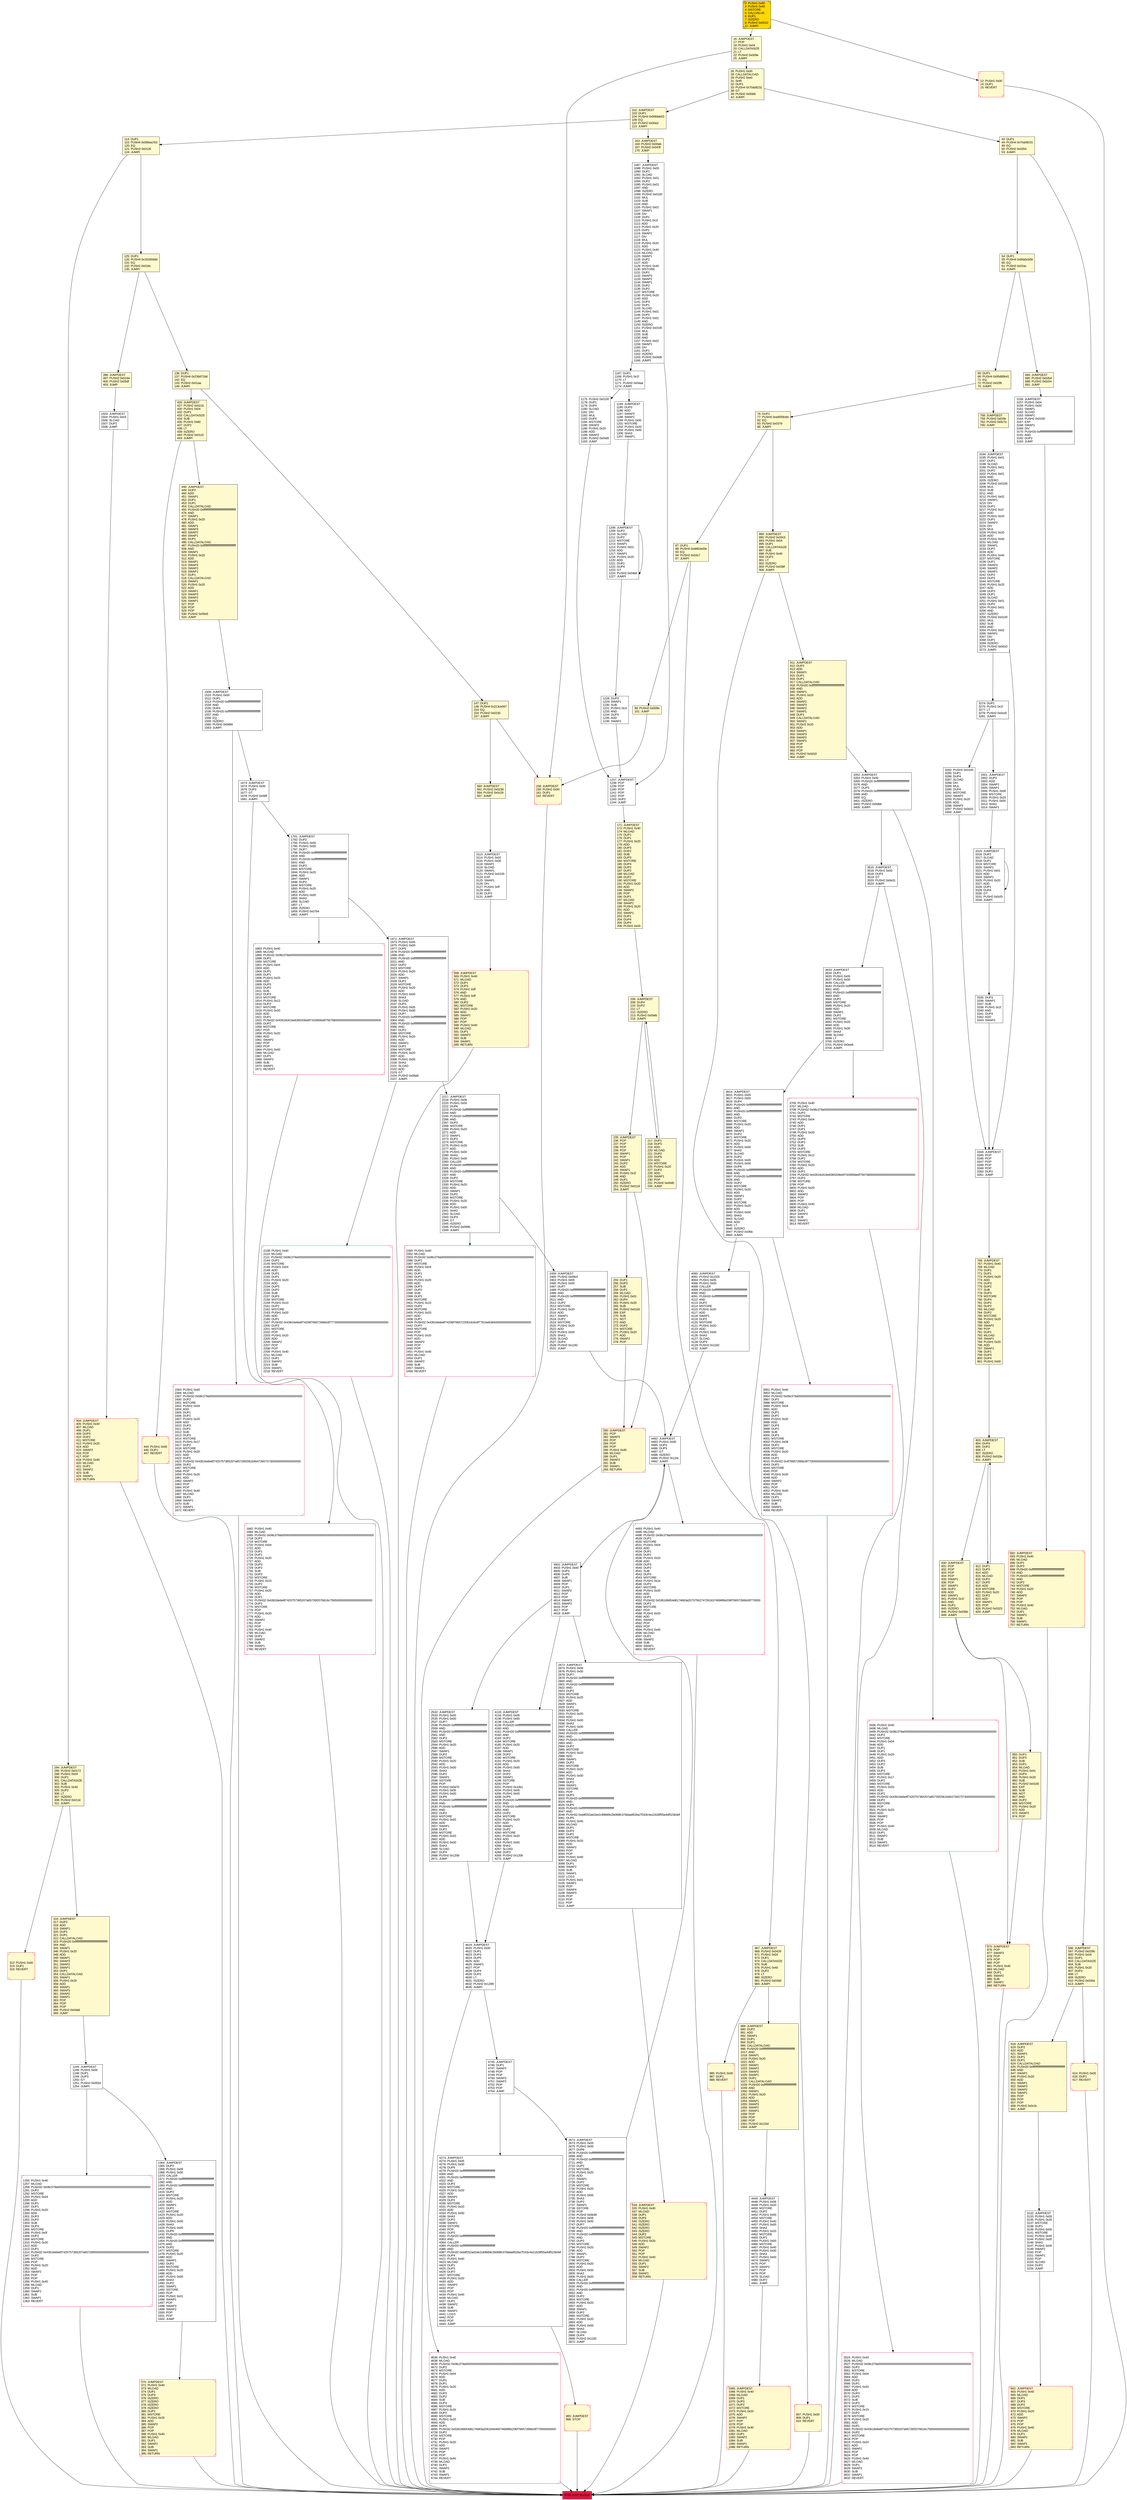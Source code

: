 digraph G {
bgcolor=transparent rankdir=UD;
node [shape=box style=filled color=black fillcolor=white fontname=arial fontcolor=black];
1175 [label="1175: PUSH2 0x0100\l1178: DUP1\l1179: DUP4\l1180: SLOAD\l1181: DIV\l1182: MUL\l1183: DUP4\l1184: MSTORE\l1185: SWAP2\l1186: PUSH1 0x20\l1188: ADD\l1189: SWAP2\l1190: PUSH2 0x04d5\l1193: JUMP\l" ];
596 [label="596: JUMPDEST\l597: PUSH2 0x0296\l600: PUSH1 0x04\l602: DUP1\l603: CALLDATASIZE\l604: SUB\l605: PUSH1 0x20\l607: DUP2\l608: LT\l609: ISZERO\l610: PUSH2 0x026a\l613: JUMPI\l" fillcolor=lemonchiffon ];
235 [label="235: JUMPDEST\l236: POP\l237: POP\l238: POP\l239: POP\l240: SWAP1\l241: POP\l242: SWAP1\l243: DUP2\l244: ADD\l245: SWAP1\l246: PUSH1 0x1f\l248: AND\l249: DUP1\l250: ISZERO\l251: PUSH2 0x0118\l254: JUMPI\l" fillcolor=lemonchiffon ];
989 [label="989: JUMPDEST\l990: DUP2\l991: ADD\l992: SWAP1\l993: DUP1\l994: DUP1\l995: CALLDATALOAD\l996: PUSH20 0xffffffffffffffffffffffffffffffffffffffff\l1017: AND\l1018: SWAP1\l1019: PUSH1 0x20\l1021: ADD\l1022: SWAP1\l1023: SWAP3\l1024: SWAP2\l1025: SWAP1\l1026: DUP1\l1027: CALLDATALOAD\l1028: PUSH20 0xffffffffffffffffffffffffffffffffffffffff\l1049: AND\l1050: SWAP1\l1051: PUSH1 0x20\l1053: ADD\l1054: SWAP1\l1055: SWAP3\l1056: SWAP2\l1057: SWAP1\l1058: POP\l1059: POP\l1060: POP\l1061: PUSH2 0x115d\l1064: JUMP\l" fillcolor=lemonchiffon ];
1972 [label="1972: JUMPDEST\l1973: PUSH1 0x05\l1975: PUSH1 0x00\l1977: DUP5\l1978: PUSH20 0xffffffffffffffffffffffffffffffffffffffff\l1999: AND\l2000: PUSH20 0xffffffffffffffffffffffffffffffffffffffff\l2021: AND\l2022: DUP2\l2023: MSTORE\l2024: PUSH1 0x20\l2026: ADD\l2027: SWAP1\l2028: DUP2\l2029: MSTORE\l2030: PUSH1 0x20\l2032: ADD\l2033: PUSH1 0x00\l2035: SHA3\l2036: SLOAD\l2037: DUP3\l2038: PUSH1 0x05\l2040: PUSH1 0x00\l2042: DUP7\l2043: PUSH20 0xffffffffffffffffffffffffffffffffffffffff\l2064: AND\l2065: PUSH20 0xffffffffffffffffffffffffffffffffffffffff\l2086: AND\l2087: DUP2\l2088: MSTORE\l2089: PUSH1 0x20\l2091: ADD\l2092: SWAP1\l2093: DUP2\l2094: MSTORE\l2095: PUSH1 0x20\l2097: ADD\l2098: PUSH1 0x00\l2100: SHA3\l2101: SLOAD\l2102: ADD\l2103: GT\l2104: PUSH2 0x08a9\l2107: JUMPI\l" ];
102 [label="102: JUMPDEST\l103: DUP1\l104: PUSH4 0x06fdde03\l109: EQ\l110: PUSH2 0x00a3\l113: JUMPI\l" fillcolor=lemonchiffon ];
560 [label="560: JUMPDEST\l561: PUSH2 0x0238\l564: PUSH2 0x0c29\l567: JUMP\l" fillcolor=lemonchiffon ];
0 [label="0: PUSH1 0x80\l2: PUSH1 0x40\l4: MSTORE\l5: CALLVALUE\l6: DUP1\l7: ISZERO\l8: PUSH2 0x0010\l11: JUMPI\l" fillcolor=lemonchiffon shape=Msquare fillcolor=gold ];
171 [label="171: JUMPDEST\l172: PUSH1 0x40\l174: MLOAD\l175: DUP1\l176: DUP1\l177: PUSH1 0x20\l179: ADD\l180: DUP3\l181: DUP2\l182: SUB\l183: DUP3\l184: MSTORE\l185: DUP4\l186: DUP2\l187: DUP2\l188: MLOAD\l189: DUP2\l190: MSTORE\l191: PUSH1 0x20\l193: ADD\l194: SWAP2\l195: POP\l196: DUP1\l197: MLOAD\l198: SWAP1\l199: PUSH1 0x20\l201: ADD\l202: SWAP1\l203: DUP1\l204: DUP4\l205: DUP4\l206: PUSH1 0x00\l" fillcolor=lemonchiffon ];
444 [label="444: PUSH1 0x00\l446: DUP1\l447: REVERT\l" fillcolor=lemonchiffon shape=Msquare color=crimson ];
3515 [label="3515: JUMPDEST\l3516: PUSH1 0x00\l3518: DUP2\l3519: GT\l3520: PUSH2 0x0e31\l3523: JUMPI\l" ];
2108 [label="2108: PUSH1 0x40\l2110: MLOAD\l2111: PUSH32 0x08c379a000000000000000000000000000000000000000000000000000000000\l2144: DUP2\l2145: MSTORE\l2146: PUSH1 0x04\l2148: ADD\l2149: DUP1\l2150: DUP1\l2151: PUSH1 0x20\l2153: ADD\l2154: DUP3\l2155: DUP2\l2156: SUB\l2157: DUP3\l2158: MSTORE\l2159: PUSH1 0x10\l2161: DUP2\l2162: MSTORE\l2163: PUSH1 0x20\l2165: ADD\l2166: DUP1\l2167: PUSH32 0x43616e6e6f74206f766572666c6f777300000000000000000000000000000000\l2200: DUP2\l2201: MSTORE\l2202: POP\l2203: PUSH1 0x20\l2205: ADD\l2206: SWAP2\l2207: POP\l2208: POP\l2209: PUSH1 0x40\l2211: MLOAD\l2212: DUP1\l2213: SWAP2\l2214: SUB\l2215: SWAP1\l2216: REVERT\l" shape=Msquare color=crimson ];
3113 [label="3113: JUMPDEST\l3114: PUSH1 0x02\l3116: PUSH1 0x00\l3118: SWAP1\l3119: SLOAD\l3120: SWAP1\l3121: PUSH2 0x0100\l3124: EXP\l3125: SWAP1\l3126: DIV\l3127: PUSH1 0xff\l3129: AND\l3130: DUP2\l3131: JUMP\l" ];
16 [label="16: JUMPDEST\l17: POP\l18: PUSH1 0x04\l20: CALLDATASIZE\l21: LT\l22: PUSH2 0x009e\l25: JUMPI\l" fillcolor=lemonchiffon ];
967 [label="967: JUMPDEST\l968: PUSH2 0x0429\l971: PUSH1 0x04\l973: DUP1\l974: CALLDATASIZE\l975: SUB\l976: PUSH1 0x40\l978: DUP2\l979: LT\l980: ISZERO\l981: PUSH2 0x03dd\l984: JUMPI\l" fillcolor=lemonchiffon ];
147 [label="147: DUP1\l148: PUSH4 0x313ce567\l153: EQ\l154: PUSH2 0x0230\l157: JUMPI\l" fillcolor=lemonchiffon ];
662 [label="662: JUMPDEST\l663: PUSH1 0x40\l665: MLOAD\l666: DUP1\l667: DUP3\l668: DUP2\l669: MSTORE\l670: PUSH1 0x20\l672: ADD\l673: SWAP2\l674: POP\l675: POP\l676: PUSH1 0x40\l678: MLOAD\l679: DUP1\l680: SWAP2\l681: SUB\l682: SWAP1\l683: RETURN\l" fillcolor=lemonchiffon shape=Msquare color=crimson ];
3344 [label="3344: JUMPDEST\l3345: POP\l3346: POP\l3347: POP\l3348: POP\l3349: POP\l3350: DUP2\l3351: JUMP\l" ];
404 [label="404: JUMPDEST\l405: PUSH1 0x40\l407: MLOAD\l408: DUP1\l409: DUP3\l410: DUP2\l411: MSTORE\l412: PUSH1 0x20\l414: ADD\l415: SWAP2\l416: POP\l417: POP\l418: PUSH1 0x40\l420: MLOAD\l421: DUP1\l422: SWAP2\l423: SUB\l424: SWAP1\l425: RETURN\l" fillcolor=lemonchiffon shape=Msquare color=crimson ];
534 [label="534: JUMPDEST\l535: PUSH1 0x40\l537: MLOAD\l538: DUP1\l539: DUP3\l540: ISZERO\l541: ISZERO\l542: ISZERO\l543: ISZERO\l544: DUP2\l545: MSTORE\l546: PUSH1 0x20\l548: ADD\l549: SWAP2\l550: POP\l551: POP\l552: PUSH1 0x40\l554: MLOAD\l555: DUP1\l556: SWAP2\l557: SUB\l558: SWAP1\l559: RETURN\l" fillcolor=lemonchiffon shape=Msquare color=crimson ];
907 [label="907: PUSH1 0x00\l909: DUP1\l910: REVERT\l" fillcolor=lemonchiffon shape=Msquare color=crimson ];
4133 [label="4133: JUMPDEST\l4134: PUSH1 0x05\l4136: PUSH1 0x00\l4138: CALLER\l4139: PUSH20 0xffffffffffffffffffffffffffffffffffffffff\l4160: AND\l4161: PUSH20 0xffffffffffffffffffffffffffffffffffffffff\l4182: AND\l4183: DUP2\l4184: MSTORE\l4185: PUSH1 0x20\l4187: ADD\l4188: SWAP1\l4189: DUP2\l4190: MSTORE\l4191: PUSH1 0x20\l4193: ADD\l4194: PUSH1 0x00\l4196: SHA3\l4197: DUP2\l4198: SWAP1\l4199: SSTORE\l4200: POP\l4201: PUSH2 0x10b1\l4204: PUSH1 0x05\l4206: PUSH1 0x00\l4208: DUP5\l4209: PUSH20 0xffffffffffffffffffffffffffffffffffffffff\l4230: AND\l4231: PUSH20 0xffffffffffffffffffffffffffffffffffffffff\l4252: AND\l4253: DUP2\l4254: MSTORE\l4255: PUSH1 0x20\l4257: ADD\l4258: SWAP1\l4259: DUP2\l4260: MSTORE\l4261: PUSH1 0x20\l4263: ADD\l4264: PUSH1 0x00\l4266: SHA3\l4267: SLOAD\l4268: DUP3\l4269: PUSH2 0x120b\l4272: JUMP\l" ];
4273 [label="4273: JUMPDEST\l4274: PUSH1 0x05\l4276: PUSH1 0x00\l4278: DUP5\l4279: PUSH20 0xffffffffffffffffffffffffffffffffffffffff\l4300: AND\l4301: PUSH20 0xffffffffffffffffffffffffffffffffffffffff\l4322: AND\l4323: DUP2\l4324: MSTORE\l4325: PUSH1 0x20\l4327: ADD\l4328: SWAP1\l4329: DUP2\l4330: MSTORE\l4331: PUSH1 0x20\l4333: ADD\l4334: PUSH1 0x00\l4336: SHA3\l4337: DUP2\l4338: SWAP1\l4339: SSTORE\l4340: POP\l4341: DUP2\l4342: PUSH20 0xffffffffffffffffffffffffffffffffffffffff\l4363: AND\l4364: CALLER\l4365: PUSH20 0xffffffffffffffffffffffffffffffffffffffff\l4386: AND\l4387: PUSH32 0xddf252ad1be2c89b69c2b068fc378daa952ba7f163c4a11628f55a4df523b3ef\l4420: DUP4\l4421: PUSH1 0x40\l4423: MLOAD\l4424: DUP1\l4425: DUP3\l4426: DUP2\l4427: MSTORE\l4428: PUSH1 0x20\l4430: ADD\l4431: SWAP2\l4432: POP\l4433: POP\l4434: PUSH1 0x40\l4436: MLOAD\l4437: DUP1\l4438: SWAP2\l4439: SUB\l4440: SWAP1\l4441: LOG3\l4442: POP\l4443: POP\l4444: JUMP\l" ];
3194 [label="3194: JUMPDEST\l3195: PUSH1 0x01\l3197: DUP1\l3198: SLOAD\l3199: PUSH1 0x01\l3201: DUP2\l3202: PUSH1 0x01\l3204: AND\l3205: ISZERO\l3206: PUSH2 0x0100\l3209: MUL\l3210: SUB\l3211: AND\l3212: PUSH1 0x02\l3214: SWAP1\l3215: DIV\l3216: DUP1\l3217: PUSH1 0x1f\l3219: ADD\l3220: PUSH1 0x20\l3222: DUP1\l3223: SWAP2\l3224: DIV\l3225: MUL\l3226: PUSH1 0x20\l3228: ADD\l3229: PUSH1 0x40\l3231: MLOAD\l3232: SWAP1\l3233: DUP2\l3234: ADD\l3235: PUSH1 0x40\l3237: MSTORE\l3238: DUP1\l3239: SWAP3\l3240: SWAP2\l3241: SWAP1\l3242: DUP2\l3243: DUP2\l3244: MSTORE\l3245: PUSH1 0x20\l3247: ADD\l3248: DUP3\l3249: DUP1\l3250: SLOAD\l3251: PUSH1 0x01\l3253: DUP2\l3254: PUSH1 0x01\l3256: AND\l3257: ISZERO\l3258: PUSH2 0x0100\l3261: MUL\l3262: SUB\l3263: AND\l3264: PUSH1 0x02\l3266: SWAP1\l3267: DIV\l3268: DUP1\l3269: ISZERO\l3270: PUSH2 0x0d10\l3273: JUMPI\l" ];
98 [label="98: PUSH2 0x009e\l101: JUMP\l" fillcolor=lemonchiffon ];
684 [label="684: JUMPDEST\l685: PUSH2 0x02b4\l688: PUSH2 0x0c54\l691: JUMP\l" fillcolor=lemonchiffon ];
4636 [label="4636: PUSH1 0x40\l4638: MLOAD\l4639: PUSH32 0x08c379a000000000000000000000000000000000000000000000000000000000\l4672: DUP2\l4673: MSTORE\l4674: PUSH1 0x04\l4676: ADD\l4677: DUP1\l4678: DUP1\l4679: PUSH1 0x20\l4681: ADD\l4682: DUP3\l4683: DUP2\l4684: SUB\l4685: DUP3\l4686: MSTORE\l4687: PUSH1 0x1b\l4689: DUP2\l4690: MSTORE\l4691: PUSH1 0x20\l4693: ADD\l4694: DUP1\l4695: PUSH32 0x536166654d6174683a206164646974696f6e206f766572666c6f770000000000\l4728: DUP2\l4729: MSTORE\l4730: POP\l4731: PUSH1 0x20\l4733: ADD\l4734: SWAP2\l4735: POP\l4736: POP\l4737: PUSH1 0x40\l4739: MLOAD\l4740: DUP1\l4741: SWAP2\l4742: SUB\l4743: SWAP1\l4744: REVERT\l" shape=Msquare color=crimson ];
1364 [label="1364: JUMPDEST\l1365: DUP2\l1366: PUSH1 0x06\l1368: PUSH1 0x00\l1370: CALLER\l1371: PUSH20 0xffffffffffffffffffffffffffffffffffffffff\l1392: AND\l1393: PUSH20 0xffffffffffffffffffffffffffffffffffffffff\l1414: AND\l1415: DUP2\l1416: MSTORE\l1417: PUSH1 0x20\l1419: ADD\l1420: SWAP1\l1421: DUP2\l1422: MSTORE\l1423: PUSH1 0x20\l1425: ADD\l1426: PUSH1 0x00\l1428: SHA3\l1429: PUSH1 0x00\l1431: DUP6\l1432: PUSH20 0xffffffffffffffffffffffffffffffffffffffff\l1453: AND\l1454: PUSH20 0xffffffffffffffffffffffffffffffffffffffff\l1475: AND\l1476: DUP2\l1477: MSTORE\l1478: PUSH1 0x20\l1480: ADD\l1481: SWAP1\l1482: DUP2\l1483: MSTORE\l1484: PUSH1 0x20\l1486: ADD\l1487: PUSH1 0x00\l1489: SHA3\l1490: DUP2\l1491: SWAP1\l1492: SSTORE\l1493: POP\l1494: PUSH1 0x01\l1496: SWAP1\l1497: POP\l1498: SWAP3\l1499: SWAP2\l1500: POP\l1501: POP\l1502: JUMP\l" ];
87 [label="87: DUP1\l88: PUSH4 0xdd62ed3e\l93: EQ\l94: PUSH2 0x03c7\l97: JUMPI\l" fillcolor=lemonchiffon ];
3335 [label="3335: DUP3\l3336: SWAP1\l3337: SUB\l3338: PUSH1 0x1f\l3340: AND\l3341: DUP3\l3342: ADD\l3343: SWAP2\l" ];
54 [label="54: DUP1\l55: PUSH4 0x8da5cb5b\l60: EQ\l61: PUSH2 0x02ac\l64: JUMPI\l" fillcolor=lemonchiffon ];
1167 [label="1167: DUP1\l1168: PUSH1 0x1f\l1170: LT\l1171: PUSH2 0x04aa\l1174: JUMPI\l" ];
758 [label="758: JUMPDEST\l759: PUSH2 0x02fe\l762: PUSH2 0x0c7a\l765: JUMP\l" fillcolor=lemonchiffon ];
163 [label="163: JUMPDEST\l164: PUSH2 0x00ab\l167: PUSH2 0x043f\l170: JUMP\l" fillcolor=lemonchiffon ];
3282 [label="3282: PUSH2 0x0100\l3285: DUP1\l3286: DUP4\l3287: SLOAD\l3288: DIV\l3289: MUL\l3290: DUP4\l3291: MSTORE\l3292: SWAP2\l3293: PUSH1 0x20\l3295: ADD\l3296: SWAP2\l3297: PUSH2 0x0d10\l3300: JUMP\l" ];
370 [label="370: JUMPDEST\l371: PUSH1 0x40\l373: MLOAD\l374: DUP1\l375: DUP3\l376: ISZERO\l377: ISZERO\l378: ISZERO\l379: ISZERO\l380: DUP2\l381: MSTORE\l382: PUSH1 0x20\l384: ADD\l385: SWAP2\l386: POP\l387: POP\l388: PUSH1 0x40\l390: MLOAD\l391: DUP1\l392: SWAP2\l393: SUB\l394: SWAP1\l395: RETURN\l" fillcolor=lemonchiffon shape=Msquare color=crimson ];
766 [label="766: JUMPDEST\l767: PUSH1 0x40\l769: MLOAD\l770: DUP1\l771: DUP1\l772: PUSH1 0x20\l774: ADD\l775: DUP3\l776: DUP2\l777: SUB\l778: DUP3\l779: MSTORE\l780: DUP4\l781: DUP2\l782: DUP2\l783: MLOAD\l784: DUP2\l785: MSTORE\l786: PUSH1 0x20\l788: ADD\l789: SWAP2\l790: POP\l791: DUP1\l792: MLOAD\l793: SWAP1\l794: PUSH1 0x20\l796: ADD\l797: SWAP1\l798: DUP1\l799: DUP4\l800: DUP4\l801: PUSH1 0x00\l" fillcolor=lemonchiffon ];
426 [label="426: JUMPDEST\l427: PUSH2 0x0216\l430: PUSH1 0x04\l432: DUP1\l433: CALLDATASIZE\l434: SUB\l435: PUSH1 0x60\l437: DUP2\l438: LT\l439: ISZERO\l440: PUSH2 0x01c0\l443: JUMPI\l" fillcolor=lemonchiffon ];
217 [label="217: DUP1\l218: DUP3\l219: ADD\l220: MLOAD\l221: DUP2\l222: DUP5\l223: ADD\l224: MSTORE\l225: PUSH1 0x20\l227: DUP2\l228: ADD\l229: SWAP1\l230: POP\l231: PUSH2 0x00d0\l234: JUMP\l" fillcolor=lemonchiffon ];
965 [label="965: JUMPDEST\l966: STOP\l" fillcolor=lemonchiffon shape=Msquare color=crimson ];
3705 [label="3705: PUSH1 0x40\l3707: MLOAD\l3708: PUSH32 0x08c379a000000000000000000000000000000000000000000000000000000000\l3741: DUP2\l3742: MSTORE\l3743: PUSH1 0x04\l3745: ADD\l3746: DUP1\l3747: DUP1\l3748: PUSH1 0x20\l3750: ADD\l3751: DUP3\l3752: DUP2\l3753: SUB\l3754: DUP3\l3755: MSTORE\l3756: PUSH1 0x12\l3758: DUP2\l3759: MSTORE\l3760: PUSH1 0x20\l3762: ADD\l3763: DUP1\l3764: PUSH32 0x42616c616e6365206e6f7420656e6f7567680000000000000000000000000000\l3797: DUP2\l3798: MSTORE\l3799: POP\l3800: PUSH1 0x20\l3802: ADD\l3803: SWAP2\l3804: POP\l3805: POP\l3806: PUSH1 0x40\l3808: MLOAD\l3809: DUP1\l3810: SWAP2\l3811: SUB\l3812: SWAP1\l3813: REVERT\l" shape=Msquare color=crimson ];
850 [label="850: DUP1\l851: DUP3\l852: SUB\l853: DUP1\l854: MLOAD\l855: PUSH1 0x01\l857: DUP4\l858: PUSH1 0x20\l860: SUB\l861: PUSH2 0x0100\l864: EXP\l865: SUB\l866: NOT\l867: AND\l868: DUP2\l869: MSTORE\l870: PUSH1 0x20\l872: ADD\l873: SWAP2\l874: POP\l" fillcolor=lemonchiffon ];
1255 [label="1255: PUSH1 0x40\l1257: MLOAD\l1258: PUSH32 0x08c379a000000000000000000000000000000000000000000000000000000000\l1291: DUP2\l1292: MSTORE\l1293: PUSH1 0x04\l1295: ADD\l1296: DUP1\l1297: DUP1\l1298: PUSH1 0x20\l1300: ADD\l1301: DUP3\l1302: DUP2\l1303: SUB\l1304: DUP3\l1305: MSTORE\l1306: PUSH1 0x0f\l1308: DUP2\l1309: MSTORE\l1310: PUSH1 0x20\l1312: ADD\l1313: DUP1\l1314: PUSH32 0x43616e6e6f7420757365207a65726f0000000000000000000000000000000000\l1347: DUP2\l1348: MSTORE\l1349: POP\l1350: PUSH1 0x20\l1352: ADD\l1353: SWAP2\l1354: POP\l1355: POP\l1356: PUSH1 0x40\l1358: MLOAD\l1359: DUP1\l1360: SWAP2\l1361: SUB\l1362: SWAP1\l1363: REVERT\l" shape=Msquare color=crimson ];
4445 [label="4445: JUMPDEST\l4446: PUSH1 0x06\l4448: PUSH1 0x20\l4450: MSTORE\l4451: DUP2\l4452: PUSH1 0x00\l4454: MSTORE\l4455: PUSH1 0x40\l4457: PUSH1 0x00\l4459: SHA3\l4460: PUSH1 0x20\l4462: MSTORE\l4463: DUP1\l4464: PUSH1 0x00\l4466: MSTORE\l4467: PUSH1 0x40\l4469: PUSH1 0x00\l4471: SHA3\l4472: PUSH1 0x00\l4474: SWAP2\l4475: POP\l4476: SWAP2\l4477: POP\l4478: POP\l4479: SLOAD\l4480: DUP2\l4481: JUMP\l" ];
830 [label="830: JUMPDEST\l831: POP\l832: POP\l833: POP\l834: POP\l835: SWAP1\l836: POP\l837: SWAP1\l838: DUP2\l839: ADD\l840: SWAP1\l841: PUSH1 0x1f\l843: AND\l844: DUP1\l845: ISZERO\l846: PUSH2 0x036b\l849: JUMPI\l" fillcolor=lemonchiffon ];
3951 [label="3951: PUSH1 0x40\l3953: MLOAD\l3954: PUSH32 0x08c379a000000000000000000000000000000000000000000000000000000000\l3987: DUP2\l3988: MSTORE\l3989: PUSH1 0x04\l3991: ADD\l3992: DUP1\l3993: DUP1\l3994: PUSH1 0x20\l3996: ADD\l3997: DUP3\l3998: DUP2\l3999: SUB\l4000: DUP3\l4001: MSTORE\l4002: PUSH1 0x08\l4004: DUP2\l4005: MSTORE\l4006: PUSH1 0x20\l4008: ADD\l4009: DUP1\l4010: PUSH32 0x4f766572666c6f77000000000000000000000000000000000000000000000000\l4043: DUP2\l4044: MSTORE\l4045: POP\l4046: PUSH1 0x20\l4048: ADD\l4049: SWAP2\l4050: POP\l4051: POP\l4052: PUSH1 0x40\l4054: MLOAD\l4055: DUP1\l4056: SWAP2\l4057: SUB\l4058: SWAP1\l4059: REVERT\l" shape=Msquare color=crimson ];
3274 [label="3274: DUP1\l3275: PUSH1 0x1f\l3277: LT\l3278: PUSH2 0x0ce5\l3281: JUMPI\l" ];
1208 [label="1208: JUMPDEST\l1209: DUP2\l1210: SLOAD\l1211: DUP2\l1212: MSTORE\l1213: SWAP1\l1214: PUSH1 0x01\l1216: ADD\l1217: SWAP1\l1218: PUSH1 0x20\l1220: ADD\l1221: DUP1\l1222: DUP4\l1223: GT\l1224: PUSH2 0x04b8\l1227: JUMPI\l" ];
1087 [label="1087: JUMPDEST\l1088: PUSH1 0x00\l1090: DUP1\l1091: SLOAD\l1092: PUSH1 0x01\l1094: DUP2\l1095: PUSH1 0x01\l1097: AND\l1098: ISZERO\l1099: PUSH2 0x0100\l1102: MUL\l1103: SUB\l1104: AND\l1105: PUSH1 0x02\l1107: SWAP1\l1108: DIV\l1109: DUP1\l1110: PUSH1 0x1f\l1112: ADD\l1113: PUSH1 0x20\l1115: DUP1\l1116: SWAP2\l1117: DIV\l1118: MUL\l1119: PUSH1 0x20\l1121: ADD\l1122: PUSH1 0x40\l1124: MLOAD\l1125: SWAP1\l1126: DUP2\l1127: ADD\l1128: PUSH1 0x40\l1130: MSTORE\l1131: DUP1\l1132: SWAP3\l1133: SWAP2\l1134: SWAP1\l1135: DUP2\l1136: DUP2\l1137: MSTORE\l1138: PUSH1 0x20\l1140: ADD\l1141: DUP3\l1142: DUP1\l1143: SLOAD\l1144: PUSH1 0x01\l1146: DUP2\l1147: PUSH1 0x01\l1149: AND\l1150: ISZERO\l1151: PUSH2 0x0100\l1154: MUL\l1155: SUB\l1156: AND\l1157: PUSH1 0x02\l1159: SWAP1\l1160: DIV\l1161: DUP1\l1162: ISZERO\l1163: PUSH2 0x04d5\l1166: JUMPI\l" ];
1863 [label="1863: PUSH1 0x40\l1865: MLOAD\l1866: PUSH32 0x08c379a000000000000000000000000000000000000000000000000000000000\l1899: DUP2\l1900: MSTORE\l1901: PUSH1 0x04\l1903: ADD\l1904: DUP1\l1905: DUP1\l1906: PUSH1 0x20\l1908: ADD\l1909: DUP3\l1910: DUP2\l1911: SUB\l1912: DUP3\l1913: MSTORE\l1914: PUSH1 0x12\l1916: DUP2\l1917: MSTORE\l1918: PUSH1 0x20\l1920: ADD\l1921: DUP1\l1922: PUSH32 0x42616c616e6365206e6f7420656e6f7567680000000000000000000000000000\l1955: DUP2\l1956: MSTORE\l1957: POP\l1958: PUSH1 0x20\l1960: ADD\l1961: SWAP2\l1962: POP\l1963: POP\l1964: PUSH1 0x40\l1966: MLOAD\l1967: DUP1\l1968: SWAP2\l1969: SUB\l1970: SWAP1\l1971: REVERT\l" shape=Msquare color=crimson ];
1509 [label="1509: JUMPDEST\l1510: PUSH1 0x00\l1512: DUP1\l1513: PUSH20 0xffffffffffffffffffffffffffffffffffffffff\l1534: AND\l1535: DUP4\l1536: PUSH20 0xffffffffffffffffffffffffffffffffffffffff\l1557: AND\l1558: EQ\l1559: ISZERO\l1560: PUSH2 0x0689\l1563: JUMPI\l" ];
812 [label="812: DUP1\l813: DUP3\l814: ADD\l815: MLOAD\l816: DUP2\l817: DUP5\l818: ADD\l819: MSTORE\l820: PUSH1 0x20\l822: DUP2\l823: ADD\l824: SWAP1\l825: POP\l826: PUSH2 0x0323\l829: JUMP\l" fillcolor=lemonchiffon ];
1503 [label="1503: JUMPDEST\l1504: PUSH1 0x03\l1506: SLOAD\l1507: DUP2\l1508: JUMP\l" ];
985 [label="985: PUSH1 0x00\l987: DUP1\l988: REVERT\l" fillcolor=lemonchiffon shape=Msquare color=crimson ];
3633 [label="3633: JUMPDEST\l3634: DUP1\l3635: PUSH1 0x05\l3637: PUSH1 0x00\l3639: CALLER\l3640: PUSH20 0xffffffffffffffffffffffffffffffffffffffff\l3661: AND\l3662: PUSH20 0xffffffffffffffffffffffffffffffffffffffff\l3683: AND\l3684: DUP2\l3685: MSTORE\l3686: PUSH1 0x20\l3688: ADD\l3689: SWAP1\l3690: DUP2\l3691: MSTORE\l3692: PUSH1 0x20\l3694: ADD\l3695: PUSH1 0x00\l3697: SHA3\l3698: SLOAD\l3699: LT\l3700: ISZERO\l3701: PUSH2 0x0ee6\l3704: JUMPI\l" ];
280 [label="280: JUMPDEST\l281: POP\l282: SWAP3\l283: POP\l284: POP\l285: POP\l286: PUSH1 0x40\l288: MLOAD\l289: DUP1\l290: SWAP2\l291: SUB\l292: SWAP1\l293: RETURN\l" fillcolor=lemonchiffon shape=Msquare color=crimson ];
2532 [label="2532: JUMPDEST\l2533: PUSH1 0x05\l2535: PUSH1 0x00\l2537: DUP7\l2538: PUSH20 0xffffffffffffffffffffffffffffffffffffffff\l2559: AND\l2560: PUSH20 0xffffffffffffffffffffffffffffffffffffffff\l2581: AND\l2582: DUP2\l2583: MSTORE\l2584: PUSH1 0x20\l2586: ADD\l2587: SWAP1\l2588: DUP2\l2589: MSTORE\l2590: PUSH1 0x20\l2592: ADD\l2593: PUSH1 0x00\l2595: SHA3\l2596: DUP2\l2597: SWAP1\l2598: SSTORE\l2599: POP\l2600: PUSH2 0x0a70\l2603: PUSH1 0x05\l2605: PUSH1 0x00\l2607: DUP6\l2608: PUSH20 0xffffffffffffffffffffffffffffffffffffffff\l2629: AND\l2630: PUSH20 0xffffffffffffffffffffffffffffffffffffffff\l2651: AND\l2652: DUP2\l2653: MSTORE\l2654: PUSH1 0x20\l2656: ADD\l2657: SWAP1\l2658: DUP2\l2659: MSTORE\l2660: PUSH1 0x20\l2662: ADD\l2663: PUSH1 0x00\l2665: SHA3\l2666: SLOAD\l2667: DUP4\l2668: PUSH2 0x120b\l2671: JUMP\l" ];
911 [label="911: JUMPDEST\l912: DUP2\l913: ADD\l914: SWAP1\l915: DUP1\l916: DUP1\l917: CALLDATALOAD\l918: PUSH20 0xffffffffffffffffffffffffffffffffffffffff\l939: AND\l940: SWAP1\l941: PUSH1 0x20\l943: ADD\l944: SWAP1\l945: SWAP3\l946: SWAP2\l947: SWAP1\l948: DUP1\l949: CALLDATALOAD\l950: SWAP1\l951: PUSH1 0x20\l953: ADD\l954: SWAP1\l955: SWAP3\l956: SWAP2\l957: SWAP1\l958: POP\l959: POP\l960: POP\l961: PUSH2 0x0d18\l964: JUMP\l" fillcolor=lemonchiffon ];
4482 [label="4482: JUMPDEST\l4483: PUSH1 0x00\l4485: DUP3\l4486: DUP3\l4487: GT\l4488: ISZERO\l4489: PUSH2 0x11fa\l4492: JUMPI\l" ];
114 [label="114: DUP1\l115: PUSH4 0x095ea7b3\l120: EQ\l121: PUSH2 0x0126\l124: JUMPI\l" fillcolor=lemonchiffon ];
2672 [label="2672: JUMPDEST\l2673: PUSH1 0x05\l2675: PUSH1 0x00\l2677: DUP6\l2678: PUSH20 0xffffffffffffffffffffffffffffffffffffffff\l2699: AND\l2700: PUSH20 0xffffffffffffffffffffffffffffffffffffffff\l2721: AND\l2722: DUP2\l2723: MSTORE\l2724: PUSH1 0x20\l2726: ADD\l2727: SWAP1\l2728: DUP2\l2729: MSTORE\l2730: PUSH1 0x20\l2732: ADD\l2733: PUSH1 0x00\l2735: SHA3\l2736: DUP2\l2737: SWAP1\l2738: SSTORE\l2739: POP\l2740: PUSH2 0x0b39\l2743: PUSH1 0x06\l2745: PUSH1 0x00\l2747: DUP7\l2748: PUSH20 0xffffffffffffffffffffffffffffffffffffffff\l2769: AND\l2770: PUSH20 0xffffffffffffffffffffffffffffffffffffffff\l2791: AND\l2792: DUP2\l2793: MSTORE\l2794: PUSH1 0x20\l2796: ADD\l2797: SWAP1\l2798: DUP2\l2799: MSTORE\l2800: PUSH1 0x20\l2802: ADD\l2803: PUSH1 0x00\l2805: SHA3\l2806: PUSH1 0x00\l2808: CALLER\l2809: PUSH20 0xffffffffffffffffffffffffffffffffffffffff\l2830: AND\l2831: PUSH20 0xffffffffffffffffffffffffffffffffffffffff\l2852: AND\l2853: DUP2\l2854: MSTORE\l2855: PUSH1 0x20\l2857: ADD\l2858: SWAP1\l2859: DUP2\l2860: MSTORE\l2861: PUSH1 0x20\l2863: ADD\l2864: PUSH1 0x00\l2866: SHA3\l2867: SLOAD\l2868: DUP4\l2869: PUSH2 0x1182\l2872: JUMP\l" ];
568 [label="568: JUMPDEST\l569: PUSH1 0x40\l571: MLOAD\l572: DUP1\l573: DUP3\l574: PUSH1 0xff\l576: AND\l577: PUSH1 0xff\l579: AND\l580: DUP2\l581: MSTORE\l582: PUSH1 0x20\l584: ADD\l585: SWAP2\l586: POP\l587: POP\l588: PUSH1 0x40\l590: MLOAD\l591: DUP1\l592: SWAP2\l593: SUB\l594: SWAP1\l595: RETURN\l" fillcolor=lemonchiffon shape=Msquare color=crimson ];
1564 [label="1564: PUSH1 0x40\l1566: MLOAD\l1567: PUSH32 0x08c379a000000000000000000000000000000000000000000000000000000000\l1600: DUP2\l1601: MSTORE\l1602: PUSH1 0x04\l1604: ADD\l1605: DUP1\l1606: DUP1\l1607: PUSH1 0x20\l1609: ADD\l1610: DUP3\l1611: DUP2\l1612: SUB\l1613: DUP3\l1614: MSTORE\l1615: PUSH1 0x17\l1617: DUP2\l1618: MSTORE\l1619: PUSH1 0x20\l1621: ADD\l1622: DUP1\l1623: PUSH32 0x43616e6e6f7420757365207a65726f2061646472657373000000000000000000\l1656: DUP2\l1657: MSTORE\l1658: POP\l1659: PUSH1 0x20\l1661: ADD\l1662: SWAP2\l1663: POP\l1664: POP\l1665: PUSH1 0x40\l1667: MLOAD\l1668: DUP1\l1669: SWAP2\l1670: SUB\l1671: SWAP1\l1672: REVERT\l" shape=Msquare color=crimson ];
3156 [label="3156: JUMPDEST\l3157: PUSH1 0x04\l3159: PUSH1 0x00\l3161: SWAP1\l3162: SLOAD\l3163: SWAP1\l3164: PUSH2 0x0100\l3167: EXP\l3168: SWAP1\l3169: DIV\l3170: PUSH20 0xffffffffffffffffffffffffffffffffffffffff\l3191: AND\l3192: DUP2\l3193: JUMP\l" ];
2459 [label="2459: JUMPDEST\l2460: PUSH2 0x09e4\l2463: PUSH1 0x05\l2465: PUSH1 0x00\l2467: DUP7\l2468: PUSH20 0xffffffffffffffffffffffffffffffffffffffff\l2489: AND\l2490: PUSH20 0xffffffffffffffffffffffffffffffffffffffff\l2511: AND\l2512: DUP2\l2513: MSTORE\l2514: PUSH1 0x20\l2516: ADD\l2517: SWAP1\l2518: DUP2\l2519: MSTORE\l2520: PUSH1 0x20\l2522: ADD\l2523: PUSH1 0x00\l2525: SHA3\l2526: SLOAD\l2527: DUP4\l2528: PUSH2 0x1182\l2531: JUMP\l" ];
4755 [label="4755: EXIT BLOCK\l" fillcolor=crimson ];
3352 [label="3352: JUMPDEST\l3353: PUSH1 0x00\l3355: PUSH20 0xffffffffffffffffffffffffffffffffffffffff\l3376: AND\l3377: DUP3\l3378: PUSH20 0xffffffffffffffffffffffffffffffffffffffff\l3399: AND\l3400: EQ\l3401: ISZERO\l3402: PUSH2 0x0dbb\l3405: JUMPI\l" ];
65 [label="65: DUP1\l66: PUSH4 0x95d89b41\l71: EQ\l72: PUSH2 0x02f6\l75: JUMPI\l" fillcolor=lemonchiffon ];
2350 [label="2350: PUSH1 0x40\l2352: MLOAD\l2353: PUSH32 0x08c379a000000000000000000000000000000000000000000000000000000000\l2386: DUP2\l2387: MSTORE\l2388: PUSH1 0x04\l2390: ADD\l2391: DUP1\l2392: DUP1\l2393: PUSH1 0x20\l2395: ADD\l2396: DUP3\l2397: DUP2\l2398: SUB\l2399: DUP3\l2400: MSTORE\l2401: PUSH1 0x15\l2403: DUP2\l2404: MSTORE\l2405: PUSH1 0x20\l2407: ADD\l2408: DUP1\l2409: PUSH32 0x43616e6e6f74206f76657220616c6c6f77616e63650000000000000000000000\l2442: DUP2\l2443: MSTORE\l2444: POP\l2445: PUSH1 0x20\l2447: ADD\l2448: SWAP2\l2449: POP\l2450: POP\l2451: PUSH1 0x40\l2453: MLOAD\l2454: DUP1\l2455: SWAP2\l2456: SUB\l2457: SWAP1\l2458: REVERT\l" shape=Msquare color=crimson ];
889 [label="889: JUMPDEST\l890: PUSH2 0x03c5\l893: PUSH1 0x04\l895: DUP1\l896: CALLDATASIZE\l897: SUB\l898: PUSH1 0x40\l900: DUP2\l901: LT\l902: ISZERO\l903: PUSH2 0x038f\l906: JUMPI\l" fillcolor=lemonchiffon ];
316 [label="316: JUMPDEST\l317: DUP2\l318: ADD\l319: SWAP1\l320: DUP1\l321: DUP1\l322: CALLDATALOAD\l323: PUSH20 0xffffffffffffffffffffffffffffffffffffffff\l344: AND\l345: SWAP1\l346: PUSH1 0x20\l348: ADD\l349: SWAP1\l350: SWAP3\l351: SWAP2\l352: SWAP1\l353: DUP1\l354: CALLDATALOAD\l355: SWAP1\l356: PUSH1 0x20\l358: ADD\l359: SWAP1\l360: SWAP3\l361: SWAP2\l362: SWAP1\l363: POP\l364: POP\l365: POP\l366: PUSH2 0x04dd\l369: JUMP\l" fillcolor=lemonchiffon ];
1673 [label="1673: JUMPDEST\l1674: PUSH1 0x00\l1676: DUP3\l1677: GT\l1678: PUSH2 0x06ff\l1681: JUMPI\l" ];
312 [label="312: PUSH1 0x00\l314: DUP1\l315: REVERT\l" fillcolor=lemonchiffon shape=Msquare color=crimson ];
1065 [label="1065: JUMPDEST\l1066: PUSH1 0x40\l1068: MLOAD\l1069: DUP1\l1070: DUP3\l1071: DUP2\l1072: MSTORE\l1073: PUSH1 0x20\l1075: ADD\l1076: SWAP2\l1077: POP\l1078: POP\l1079: PUSH1 0x40\l1081: MLOAD\l1082: DUP1\l1083: SWAP2\l1084: SUB\l1085: SWAP1\l1086: RETURN\l" fillcolor=lemonchiffon shape=Msquare color=crimson ];
158 [label="158: JUMPDEST\l159: PUSH1 0x00\l161: DUP1\l162: REVERT\l" fillcolor=lemonchiffon shape=Msquare color=crimson ];
125 [label="125: DUP1\l126: PUSH4 0x18160ddd\l131: EQ\l132: PUSH2 0x018c\l135: JUMPI\l" fillcolor=lemonchiffon ];
1245 [label="1245: JUMPDEST\l1246: PUSH1 0x00\l1248: DUP1\l1249: DUP3\l1250: GT\l1251: PUSH2 0x0554\l1254: JUMPI\l" ];
4060 [label="4060: JUMPDEST\l4061: PUSH2 0x1025\l4064: PUSH1 0x05\l4066: PUSH1 0x00\l4068: CALLER\l4069: PUSH20 0xffffffffffffffffffffffffffffffffffffffff\l4090: AND\l4091: PUSH20 0xffffffffffffffffffffffffffffffffffffffff\l4112: AND\l4113: DUP2\l4114: MSTORE\l4115: PUSH1 0x20\l4117: ADD\l4118: SWAP1\l4119: DUP2\l4120: MSTORE\l4121: PUSH1 0x20\l4123: ADD\l4124: PUSH1 0x00\l4126: SHA3\l4127: SLOAD\l4128: DUP3\l4129: PUSH2 0x1182\l4132: JUMP\l" ];
1682 [label="1682: PUSH1 0x40\l1684: MLOAD\l1685: PUSH32 0x08c379a000000000000000000000000000000000000000000000000000000000\l1718: DUP2\l1719: MSTORE\l1720: PUSH1 0x04\l1722: ADD\l1723: DUP1\l1724: DUP1\l1725: PUSH1 0x20\l1727: ADD\l1728: DUP3\l1729: DUP2\l1730: SUB\l1731: DUP3\l1732: MSTORE\l1733: PUSH1 0x15\l1735: DUP2\l1736: MSTORE\l1737: PUSH1 0x20\l1739: ADD\l1740: DUP1\l1741: PUSH32 0x43616e6e6f7420757365207a65726f2076616c75650000000000000000000000\l1774: DUP2\l1775: MSTORE\l1776: POP\l1777: PUSH1 0x20\l1779: ADD\l1780: SWAP2\l1781: POP\l1782: POP\l1783: PUSH1 0x40\l1785: MLOAD\l1786: DUP1\l1787: SWAP2\l1788: SUB\l1789: SWAP1\l1790: REVERT\l" shape=Msquare color=crimson ];
4602 [label="4602: JUMPDEST\l4603: PUSH1 0x00\l4605: DUP3\l4606: DUP5\l4607: SUB\l4608: SWAP1\l4609: POP\l4610: DUP1\l4611: SWAP2\l4612: POP\l4613: POP\l4614: SWAP3\l4615: SWAP2\l4616: POP\l4617: POP\l4618: JUMP\l" ];
12 [label="12: PUSH1 0x00\l14: DUP1\l15: REVERT\l" fillcolor=lemonchiffon shape=Msquare color=crimson ];
1194 [label="1194: JUMPDEST\l1195: DUP3\l1196: ADD\l1197: SWAP2\l1198: SWAP1\l1199: PUSH1 0x00\l1201: MSTORE\l1202: PUSH1 0x20\l1204: PUSH1 0x00\l1206: SHA3\l1207: SWAP1\l" ];
3814 [label="3814: JUMPDEST\l3815: PUSH1 0x05\l3817: PUSH1 0x00\l3819: DUP4\l3820: PUSH20 0xffffffffffffffffffffffffffffffffffffffff\l3841: AND\l3842: PUSH20 0xffffffffffffffffffffffffffffffffffffffff\l3863: AND\l3864: DUP2\l3865: MSTORE\l3866: PUSH1 0x20\l3868: ADD\l3869: SWAP1\l3870: DUP2\l3871: MSTORE\l3872: PUSH1 0x20\l3874: ADD\l3875: PUSH1 0x00\l3877: SHA3\l3878: SLOAD\l3879: DUP2\l3880: PUSH1 0x05\l3882: PUSH1 0x00\l3884: DUP6\l3885: PUSH20 0xffffffffffffffffffffffffffffffffffffffff\l3906: AND\l3907: PUSH20 0xffffffffffffffffffffffffffffffffffffffff\l3928: AND\l3929: DUP2\l3930: MSTORE\l3931: PUSH1 0x20\l3933: ADD\l3934: SWAP1\l3935: DUP2\l3936: MSTORE\l3937: PUSH1 0x20\l3939: ADD\l3940: PUSH1 0x00\l3942: SHA3\l3943: SLOAD\l3944: ADD\l3945: LT\l3946: ISZERO\l3947: PUSH2 0x0fdc\l3950: JUMPI\l" ];
618 [label="618: JUMPDEST\l619: DUP2\l620: ADD\l621: SWAP1\l622: DUP1\l623: DUP1\l624: CALLDATALOAD\l625: PUSH20 0xffffffffffffffffffffffffffffffffffffffff\l646: AND\l647: SWAP1\l648: PUSH1 0x20\l650: ADD\l651: SWAP1\l652: SWAP3\l653: SWAP2\l654: SWAP1\l655: POP\l656: POP\l657: POP\l658: PUSH2 0x0c3c\l661: JUMP\l" fillcolor=lemonchiffon ];
448 [label="448: JUMPDEST\l449: DUP2\l450: ADD\l451: SWAP1\l452: DUP1\l453: DUP1\l454: CALLDATALOAD\l455: PUSH20 0xffffffffffffffffffffffffffffffffffffffff\l476: AND\l477: SWAP1\l478: PUSH1 0x20\l480: ADD\l481: SWAP1\l482: SWAP3\l483: SWAP2\l484: SWAP1\l485: DUP1\l486: CALLDATALOAD\l487: PUSH20 0xffffffffffffffffffffffffffffffffffffffff\l508: AND\l509: SWAP1\l510: PUSH1 0x20\l512: ADD\l513: SWAP1\l514: SWAP3\l515: SWAP2\l516: SWAP1\l517: DUP1\l518: CALLDATALOAD\l519: SWAP1\l520: PUSH1 0x20\l522: ADD\l523: SWAP1\l524: SWAP3\l525: SWAP2\l526: SWAP1\l527: POP\l528: POP\l529: POP\l530: PUSH2 0x05e5\l533: JUMP\l" fillcolor=lemonchiffon ];
396 [label="396: JUMPDEST\l397: PUSH2 0x0194\l400: PUSH2 0x05df\l403: JUMP\l" fillcolor=lemonchiffon ];
2873 [label="2873: JUMPDEST\l2874: PUSH1 0x06\l2876: PUSH1 0x00\l2878: DUP7\l2879: PUSH20 0xffffffffffffffffffffffffffffffffffffffff\l2900: AND\l2901: PUSH20 0xffffffffffffffffffffffffffffffffffffffff\l2922: AND\l2923: DUP2\l2924: MSTORE\l2925: PUSH1 0x20\l2927: ADD\l2928: SWAP1\l2929: DUP2\l2930: MSTORE\l2931: PUSH1 0x20\l2933: ADD\l2934: PUSH1 0x00\l2936: SHA3\l2937: PUSH1 0x00\l2939: CALLER\l2940: PUSH20 0xffffffffffffffffffffffffffffffffffffffff\l2961: AND\l2962: PUSH20 0xffffffffffffffffffffffffffffffffffffffff\l2983: AND\l2984: DUP2\l2985: MSTORE\l2986: PUSH1 0x20\l2988: ADD\l2989: SWAP1\l2990: DUP2\l2991: MSTORE\l2992: PUSH1 0x20\l2994: ADD\l2995: PUSH1 0x00\l2997: SHA3\l2998: DUP2\l2999: SWAP1\l3000: SSTORE\l3001: POP\l3002: DUP3\l3003: PUSH20 0xffffffffffffffffffffffffffffffffffffffff\l3024: AND\l3025: DUP5\l3026: PUSH20 0xffffffffffffffffffffffffffffffffffffffff\l3047: AND\l3048: PUSH32 0xddf252ad1be2c89b69c2b068fc378daa952ba7f163c4a11628f55a4df523b3ef\l3081: DUP5\l3082: PUSH1 0x40\l3084: MLOAD\l3085: DUP1\l3086: DUP3\l3087: DUP2\l3088: MSTORE\l3089: PUSH1 0x20\l3091: ADD\l3092: SWAP2\l3093: POP\l3094: POP\l3095: PUSH1 0x40\l3097: MLOAD\l3098: DUP1\l3099: SWAP2\l3100: SUB\l3101: SWAP1\l3102: LOG3\l3103: PUSH1 0x01\l3105: SWAP1\l3106: POP\l3107: SWAP4\l3108: SWAP3\l3109: POP\l3110: POP\l3111: POP\l3112: JUMP\l" ];
2217 [label="2217: JUMPDEST\l2218: PUSH1 0x06\l2220: PUSH1 0x00\l2222: DUP6\l2223: PUSH20 0xffffffffffffffffffffffffffffffffffffffff\l2244: AND\l2245: PUSH20 0xffffffffffffffffffffffffffffffffffffffff\l2266: AND\l2267: DUP2\l2268: MSTORE\l2269: PUSH1 0x20\l2271: ADD\l2272: SWAP1\l2273: DUP2\l2274: MSTORE\l2275: PUSH1 0x20\l2277: ADD\l2278: PUSH1 0x00\l2280: SHA3\l2281: PUSH1 0x00\l2283: CALLER\l2284: PUSH20 0xffffffffffffffffffffffffffffffffffffffff\l2305: AND\l2306: PUSH20 0xffffffffffffffffffffffffffffffffffffffff\l2327: AND\l2328: DUP2\l2329: MSTORE\l2330: PUSH1 0x20\l2332: ADD\l2333: SWAP1\l2334: DUP2\l2335: MSTORE\l2336: PUSH1 0x20\l2338: ADD\l2339: PUSH1 0x00\l2341: SHA3\l2342: SLOAD\l2343: DUP3\l2344: GT\l2345: ISZERO\l2346: PUSH2 0x099b\l2349: JUMPI\l" ];
614 [label="614: PUSH1 0x00\l616: DUP1\l617: REVERT\l" fillcolor=lemonchiffon shape=Msquare color=crimson ];
3406 [label="3406: PUSH1 0x40\l3408: MLOAD\l3409: PUSH32 0x08c379a000000000000000000000000000000000000000000000000000000000\l3442: DUP2\l3443: MSTORE\l3444: PUSH1 0x04\l3446: ADD\l3447: DUP1\l3448: DUP1\l3449: PUSH1 0x20\l3451: ADD\l3452: DUP3\l3453: DUP2\l3454: SUB\l3455: DUP3\l3456: MSTORE\l3457: PUSH1 0x17\l3459: DUP2\l3460: MSTORE\l3461: PUSH1 0x20\l3463: ADD\l3464: DUP1\l3465: PUSH32 0x43616e6e6f7420757365207a65726f2061646472657373000000000000000000\l3498: DUP2\l3499: MSTORE\l3500: POP\l3501: PUSH1 0x20\l3503: ADD\l3504: SWAP2\l3505: POP\l3506: POP\l3507: PUSH1 0x40\l3509: MLOAD\l3510: DUP1\l3511: SWAP2\l3512: SUB\l3513: SWAP1\l3514: REVERT\l" shape=Msquare color=crimson ];
26 [label="26: PUSH1 0x00\l28: CALLDATALOAD\l29: PUSH1 0xe0\l31: SHR\l32: DUP1\l33: PUSH4 0x70a08231\l38: GT\l39: PUSH2 0x0066\l42: JUMPI\l" fillcolor=lemonchiffon ];
1237 [label="1237: JUMPDEST\l1238: POP\l1239: POP\l1240: POP\l1241: POP\l1242: POP\l1243: DUP2\l1244: JUMP\l" ];
4745 [label="4745: JUMPDEST\l4746: DUP1\l4747: SWAP2\l4748: POP\l4749: POP\l4750: SWAP3\l4751: SWAP2\l4752: POP\l4753: POP\l4754: JUMP\l" ];
692 [label="692: JUMPDEST\l693: PUSH1 0x40\l695: MLOAD\l696: DUP1\l697: DUP3\l698: PUSH20 0xffffffffffffffffffffffffffffffffffffffff\l719: AND\l720: PUSH20 0xffffffffffffffffffffffffffffffffffffffff\l741: AND\l742: DUP2\l743: MSTORE\l744: PUSH1 0x20\l746: ADD\l747: SWAP2\l748: POP\l749: POP\l750: PUSH1 0x40\l752: MLOAD\l753: DUP1\l754: SWAP2\l755: SUB\l756: SWAP1\l757: RETURN\l" fillcolor=lemonchiffon shape=Msquare color=crimson ];
1791 [label="1791: JUMPDEST\l1792: DUP2\l1793: PUSH1 0x05\l1795: PUSH1 0x00\l1797: DUP7\l1798: PUSH20 0xffffffffffffffffffffffffffffffffffffffff\l1819: AND\l1820: PUSH20 0xffffffffffffffffffffffffffffffffffffffff\l1841: AND\l1842: DUP2\l1843: MSTORE\l1844: PUSH1 0x20\l1846: ADD\l1847: SWAP1\l1848: DUP2\l1849: MSTORE\l1850: PUSH1 0x20\l1852: ADD\l1853: PUSH1 0x00\l1855: SHA3\l1856: SLOAD\l1857: LT\l1858: ISZERO\l1859: PUSH2 0x07b4\l1862: JUMPI\l" ];
3315 [label="3315: JUMPDEST\l3316: DUP2\l3317: SLOAD\l3318: DUP2\l3319: MSTORE\l3320: SWAP1\l3321: PUSH1 0x01\l3323: ADD\l3324: SWAP1\l3325: PUSH1 0x20\l3327: ADD\l3328: DUP1\l3329: DUP4\l3330: GT\l3331: PUSH2 0x0cf3\l3334: JUMPI\l" ];
294 [label="294: JUMPDEST\l295: PUSH2 0x0172\l298: PUSH1 0x04\l300: DUP1\l301: CALLDATASIZE\l302: SUB\l303: PUSH1 0x40\l305: DUP2\l306: LT\l307: ISZERO\l308: PUSH2 0x013c\l311: JUMPI\l" fillcolor=lemonchiffon ];
3524 [label="3524: PUSH1 0x40\l3526: MLOAD\l3527: PUSH32 0x08c379a000000000000000000000000000000000000000000000000000000000\l3560: DUP2\l3561: MSTORE\l3562: PUSH1 0x04\l3564: ADD\l3565: DUP1\l3566: DUP1\l3567: PUSH1 0x20\l3569: ADD\l3570: DUP3\l3571: DUP2\l3572: SUB\l3573: DUP3\l3574: MSTORE\l3575: PUSH1 0x15\l3577: DUP2\l3578: MSTORE\l3579: PUSH1 0x20\l3581: ADD\l3582: DUP1\l3583: PUSH32 0x43616e6e6f7420757365207a65726f2076616c75650000000000000000000000\l3616: DUP2\l3617: MSTORE\l3618: POP\l3619: PUSH1 0x20\l3621: ADD\l3622: SWAP2\l3623: POP\l3624: POP\l3625: PUSH1 0x40\l3627: MLOAD\l3628: DUP1\l3629: SWAP2\l3630: SUB\l3631: SWAP1\l3632: REVERT\l" shape=Msquare color=crimson ];
875 [label="875: JUMPDEST\l876: POP\l877: SWAP3\l878: POP\l879: POP\l880: POP\l881: PUSH1 0x40\l883: MLOAD\l884: DUP1\l885: SWAP2\l886: SUB\l887: SWAP1\l888: RETURN\l" fillcolor=lemonchiffon shape=Msquare color=crimson ];
4619 [label="4619: JUMPDEST\l4620: PUSH1 0x00\l4622: DUP1\l4623: DUP3\l4624: DUP5\l4625: ADD\l4626: SWAP1\l4627: POP\l4628: DUP4\l4629: DUP2\l4630: LT\l4631: ISZERO\l4632: PUSH2 0x1289\l4635: JUMPI\l" ];
208 [label="208: JUMPDEST\l209: DUP4\l210: DUP2\l211: LT\l212: ISZERO\l213: PUSH2 0x00eb\l216: JUMPI\l" fillcolor=lemonchiffon ];
255 [label="255: DUP1\l256: DUP3\l257: SUB\l258: DUP1\l259: MLOAD\l260: PUSH1 0x01\l262: DUP4\l263: PUSH1 0x20\l265: SUB\l266: PUSH2 0x0100\l269: EXP\l270: SUB\l271: NOT\l272: AND\l273: DUP2\l274: MSTORE\l275: PUSH1 0x20\l277: ADD\l278: SWAP2\l279: POP\l" fillcolor=lemonchiffon ];
1228 [label="1228: DUP3\l1229: SWAP1\l1230: SUB\l1231: PUSH1 0x1f\l1233: AND\l1234: DUP3\l1235: ADD\l1236: SWAP2\l" ];
136 [label="136: DUP1\l137: PUSH4 0x23b872dd\l142: EQ\l143: PUSH2 0x01aa\l146: JUMPI\l" fillcolor=lemonchiffon ];
43 [label="43: DUP1\l44: PUSH4 0x70a08231\l49: EQ\l50: PUSH2 0x0254\l53: JUMPI\l" fillcolor=lemonchiffon ];
4493 [label="4493: PUSH1 0x40\l4495: MLOAD\l4496: PUSH32 0x08c379a000000000000000000000000000000000000000000000000000000000\l4529: DUP2\l4530: MSTORE\l4531: PUSH1 0x04\l4533: ADD\l4534: DUP1\l4535: DUP1\l4536: PUSH1 0x20\l4538: ADD\l4539: DUP3\l4540: DUP2\l4541: SUB\l4542: DUP3\l4543: MSTORE\l4544: PUSH1 0x1e\l4546: DUP2\l4547: MSTORE\l4548: PUSH1 0x20\l4550: ADD\l4551: DUP1\l4552: PUSH32 0x536166654d6174683a207375627472616374696f6e206f766572666c6f770000\l4585: DUP2\l4586: MSTORE\l4587: POP\l4588: PUSH1 0x20\l4590: ADD\l4591: SWAP2\l4592: POP\l4593: POP\l4594: PUSH1 0x40\l4596: MLOAD\l4597: DUP1\l4598: SWAP2\l4599: SUB\l4600: SWAP1\l4601: REVERT\l" shape=Msquare color=crimson ];
76 [label="76: DUP1\l77: PUSH4 0xa9059cbb\l82: EQ\l83: PUSH2 0x0379\l86: JUMPI\l" fillcolor=lemonchiffon ];
3132 [label="3132: JUMPDEST\l3133: PUSH1 0x05\l3135: PUSH1 0x20\l3137: MSTORE\l3138: DUP1\l3139: PUSH1 0x00\l3141: MSTORE\l3142: PUSH1 0x40\l3144: PUSH1 0x00\l3146: SHA3\l3147: PUSH1 0x00\l3149: SWAP2\l3150: POP\l3151: SWAP1\l3152: POP\l3153: SLOAD\l3154: DUP2\l3155: JUMP\l" ];
803 [label="803: JUMPDEST\l804: DUP4\l805: DUP2\l806: LT\l807: ISZERO\l808: PUSH2 0x033e\l811: JUMPI\l" fillcolor=lemonchiffon ];
3301 [label="3301: JUMPDEST\l3302: DUP3\l3303: ADD\l3304: SWAP2\l3305: SWAP1\l3306: PUSH1 0x00\l3308: MSTORE\l3309: PUSH1 0x20\l3311: PUSH1 0x00\l3313: SHA3\l3314: SWAP1\l" ];
1208 -> 1208;
3315 -> 3315;
2350 -> 4755;
158 -> 4755;
316 -> 1245;
2672 -> 4482;
1065 -> 4755;
312 -> 4755;
1972 -> 2108;
87 -> 98;
911 -> 3352;
3814 -> 4060;
2459 -> 4482;
280 -> 4755;
3301 -> 3315;
26 -> 43;
889 -> 911;
1228 -> 1237;
3194 -> 3344;
4619 -> 4745;
3335 -> 3344;
1564 -> 4755;
114 -> 125;
568 -> 4755;
87 -> 967;
3274 -> 3282;
4060 -> 4482;
125 -> 396;
163 -> 1087;
1087 -> 1167;
3633 -> 3705;
4482 -> 4602;
4602 -> 2532;
147 -> 560;
1673 -> 1682;
560 -> 3113;
967 -> 989;
1682 -> 4755;
0 -> 16;
830 -> 850;
12 -> 4755;
1167 -> 1175;
618 -> 3132;
426 -> 444;
989 -> 4445;
3352 -> 3406;
3406 -> 4755;
2217 -> 2350;
614 -> 4755;
2217 -> 2459;
102 -> 163;
3194 -> 3274;
967 -> 985;
1503 -> 404;
875 -> 4755;
3524 -> 4755;
3515 -> 3633;
4493 -> 4755;
3344 -> 766;
4602 -> 2873;
114 -> 294;
65 -> 76;
3282 -> 3344;
76 -> 889;
125 -> 136;
4745 -> 2672;
1673 -> 1791;
2532 -> 4619;
54 -> 684;
255 -> 280;
692 -> 4755;
4482 -> 4493;
1364 -> 370;
294 -> 312;
758 -> 3194;
3156 -> 692;
294 -> 316;
4273 -> 965;
4602 -> 4133;
1791 -> 1863;
803 -> 812;
812 -> 803;
2108 -> 4755;
3352 -> 3515;
444 -> 4755;
1087 -> 1237;
235 -> 280;
830 -> 875;
102 -> 114;
3274 -> 3301;
803 -> 830;
1208 -> 1228;
136 -> 426;
4636 -> 4755;
208 -> 217;
217 -> 208;
1245 -> 1364;
684 -> 3156;
98 -> 158;
850 -> 875;
3113 -> 568;
596 -> 618;
43 -> 54;
0 -> 12;
404 -> 4755;
766 -> 803;
662 -> 4755;
16 -> 158;
147 -> 158;
534 -> 4755;
907 -> 4755;
889 -> 907;
16 -> 26;
3705 -> 4755;
965 -> 4755;
448 -> 1509;
76 -> 87;
396 -> 1503;
596 -> 614;
1245 -> 1255;
4619 -> 4636;
4445 -> 1065;
1255 -> 4755;
3633 -> 3814;
4745 -> 4273;
54 -> 65;
65 -> 758;
3315 -> 3335;
1972 -> 2217;
3814 -> 3951;
136 -> 147;
1194 -> 1208;
4133 -> 4619;
370 -> 4755;
3132 -> 662;
426 -> 448;
1175 -> 1237;
208 -> 235;
235 -> 255;
1509 -> 1673;
2873 -> 534;
985 -> 4755;
171 -> 208;
3515 -> 3524;
26 -> 102;
43 -> 596;
1167 -> 1194;
1791 -> 1972;
3951 -> 4755;
1237 -> 171;
1863 -> 4755;
1509 -> 1564;
}